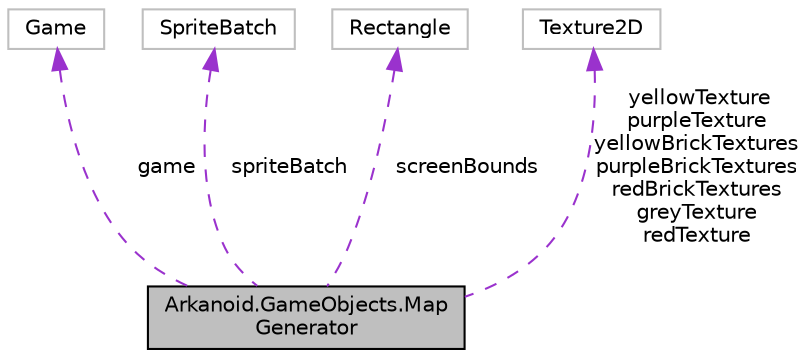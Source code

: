 digraph "Arkanoid.GameObjects.MapGenerator"
{
 // INTERACTIVE_SVG=YES
  edge [fontname="Helvetica",fontsize="10",labelfontname="Helvetica",labelfontsize="10"];
  node [fontname="Helvetica",fontsize="10",shape=record];
  Node1 [label="Arkanoid.GameObjects.Map\lGenerator",height=0.2,width=0.4,color="black", fillcolor="grey75", style="filled", fontcolor="black"];
  Node2 -> Node1 [dir="back",color="darkorchid3",fontsize="10",style="dashed",label=" game" ,fontname="Helvetica"];
  Node2 [label="Game",height=0.2,width=0.4,color="grey75", fillcolor="white", style="filled"];
  Node3 -> Node1 [dir="back",color="darkorchid3",fontsize="10",style="dashed",label=" spriteBatch" ,fontname="Helvetica"];
  Node3 [label="SpriteBatch",height=0.2,width=0.4,color="grey75", fillcolor="white", style="filled"];
  Node4 -> Node1 [dir="back",color="darkorchid3",fontsize="10",style="dashed",label=" screenBounds" ,fontname="Helvetica"];
  Node4 [label="Rectangle",height=0.2,width=0.4,color="grey75", fillcolor="white", style="filled"];
  Node5 -> Node1 [dir="back",color="darkorchid3",fontsize="10",style="dashed",label=" yellowTexture\npurpleTexture\nyellowBrickTextures\npurpleBrickTextures\nredBrickTextures\ngreyTexture\nredTexture" ,fontname="Helvetica"];
  Node5 [label="Texture2D",height=0.2,width=0.4,color="grey75", fillcolor="white", style="filled"];
}
